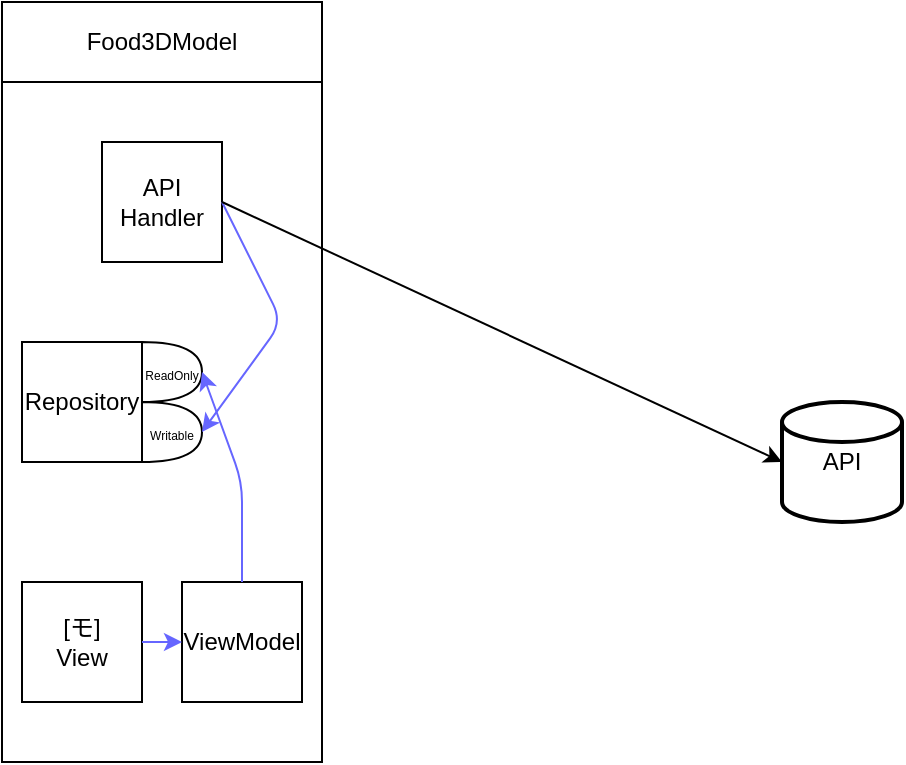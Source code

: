 <mxfile>
    <diagram id="yuW7mbb7v-cCuCxlibOZ" name="ページ1">
        <mxGraphModel dx="1608" dy="2185" grid="1" gridSize="10" guides="1" tooltips="1" connect="1" arrows="1" fold="1" page="1" pageScale="1" pageWidth="1200" pageHeight="1920" math="0" shadow="0">
            <root>
                <mxCell id="0"/>
                <mxCell id="1" parent="0"/>
                <mxCell id="2" value="" style="rounded=0;whiteSpace=wrap;html=1;" vertex="1" parent="1">
                    <mxGeometry x="-140" y="-340" width="160" height="360" as="geometry"/>
                </mxCell>
                <mxCell id="3" value="Food3DModel" style="rounded=0;whiteSpace=wrap;html=1;" vertex="1" parent="1">
                    <mxGeometry x="-140" y="-360" width="160" height="40" as="geometry"/>
                </mxCell>
                <mxCell id="5" value="API" style="strokeWidth=2;html=1;shape=mxgraph.flowchart.database;whiteSpace=wrap;" vertex="1" parent="1">
                    <mxGeometry x="250" y="-160" width="60" height="60" as="geometry"/>
                </mxCell>
                <mxCell id="6" value="API&lt;div&gt;Handler&lt;/div&gt;" style="rounded=0;whiteSpace=wrap;html=1;" vertex="1" parent="1">
                    <mxGeometry x="-90" y="-290" width="60" height="60" as="geometry"/>
                </mxCell>
                <mxCell id="7" value="Repository" style="rounded=0;whiteSpace=wrap;html=1;" vertex="1" parent="1">
                    <mxGeometry x="-130" y="-190" width="60" height="60" as="geometry"/>
                </mxCell>
                <mxCell id="8" value="&lt;font style=&quot;font-size: 6px;&quot;&gt;Read&lt;/font&gt;&lt;span style=&quot;font-size: 6px; background-color: transparent;&quot;&gt;Only&lt;/span&gt;" style="shape=or;whiteSpace=wrap;html=1;" vertex="1" parent="1">
                    <mxGeometry x="-70" y="-190" width="30" height="30" as="geometry"/>
                </mxCell>
                <mxCell id="9" value="&lt;span style=&quot;font-size: 6px;&quot;&gt;Writable&lt;/span&gt;" style="shape=or;whiteSpace=wrap;html=1;" vertex="1" parent="1">
                    <mxGeometry x="-70" y="-160" width="30" height="30" as="geometry"/>
                </mxCell>
                <mxCell id="10" value="" style="endArrow=classic;html=1;exitX=1;exitY=0.5;exitDx=0;exitDy=0;strokeColor=#6666FF;entryX=1;entryY=0.5;entryDx=0;entryDy=0;entryPerimeter=0;" edge="1" parent="1" source="6" target="9">
                    <mxGeometry width="50" height="50" relative="1" as="geometry">
                        <mxPoint x="50" y="-190" as="sourcePoint"/>
                        <mxPoint x="100" y="-240" as="targetPoint"/>
                        <Array as="points">
                            <mxPoint y="-200"/>
                        </Array>
                    </mxGeometry>
                </mxCell>
                <mxCell id="11" value="&lt;div&gt;[モ]&lt;/div&gt;View" style="rounded=0;whiteSpace=wrap;html=1;" vertex="1" parent="1">
                    <mxGeometry x="-130" y="-70" width="60" height="60" as="geometry"/>
                </mxCell>
                <mxCell id="12" value="ViewModel" style="rounded=0;whiteSpace=wrap;html=1;" vertex="1" parent="1">
                    <mxGeometry x="-50" y="-70" width="60" height="60" as="geometry"/>
                </mxCell>
                <mxCell id="13" value="" style="endArrow=classic;html=1;strokeColor=#6666FF;entryX=0;entryY=0.5;entryDx=0;entryDy=0;exitX=1;exitY=0.5;exitDx=0;exitDy=0;" edge="1" parent="1" source="11" target="12">
                    <mxGeometry width="50" height="50" relative="1" as="geometry">
                        <mxPoint x="-180" y="-110" as="sourcePoint"/>
                        <mxPoint x="-30" y="-135" as="targetPoint"/>
                        <Array as="points"/>
                    </mxGeometry>
                </mxCell>
                <mxCell id="14" value="" style="endArrow=classic;html=1;exitX=0.5;exitY=0;exitDx=0;exitDy=0;strokeColor=#6666FF;entryX=1;entryY=0.5;entryDx=0;entryDy=0;entryPerimeter=0;" edge="1" parent="1" source="12" target="8">
                    <mxGeometry width="50" height="50" relative="1" as="geometry">
                        <mxPoint x="-20" y="-250" as="sourcePoint"/>
                        <mxPoint x="-30" y="-135" as="targetPoint"/>
                        <Array as="points">
                            <mxPoint x="-20" y="-120"/>
                        </Array>
                    </mxGeometry>
                </mxCell>
                <mxCell id="15" value="" style="endArrow=classic;html=1;exitX=1;exitY=0.5;exitDx=0;exitDy=0;entryX=0;entryY=0.5;entryDx=0;entryDy=0;entryPerimeter=0;" edge="1" parent="1" source="6" target="5">
                    <mxGeometry width="50" height="50" relative="1" as="geometry">
                        <mxPoint x="40" y="-190" as="sourcePoint"/>
                        <mxPoint x="90" y="-240" as="targetPoint"/>
                    </mxGeometry>
                </mxCell>
            </root>
        </mxGraphModel>
    </diagram>
</mxfile>